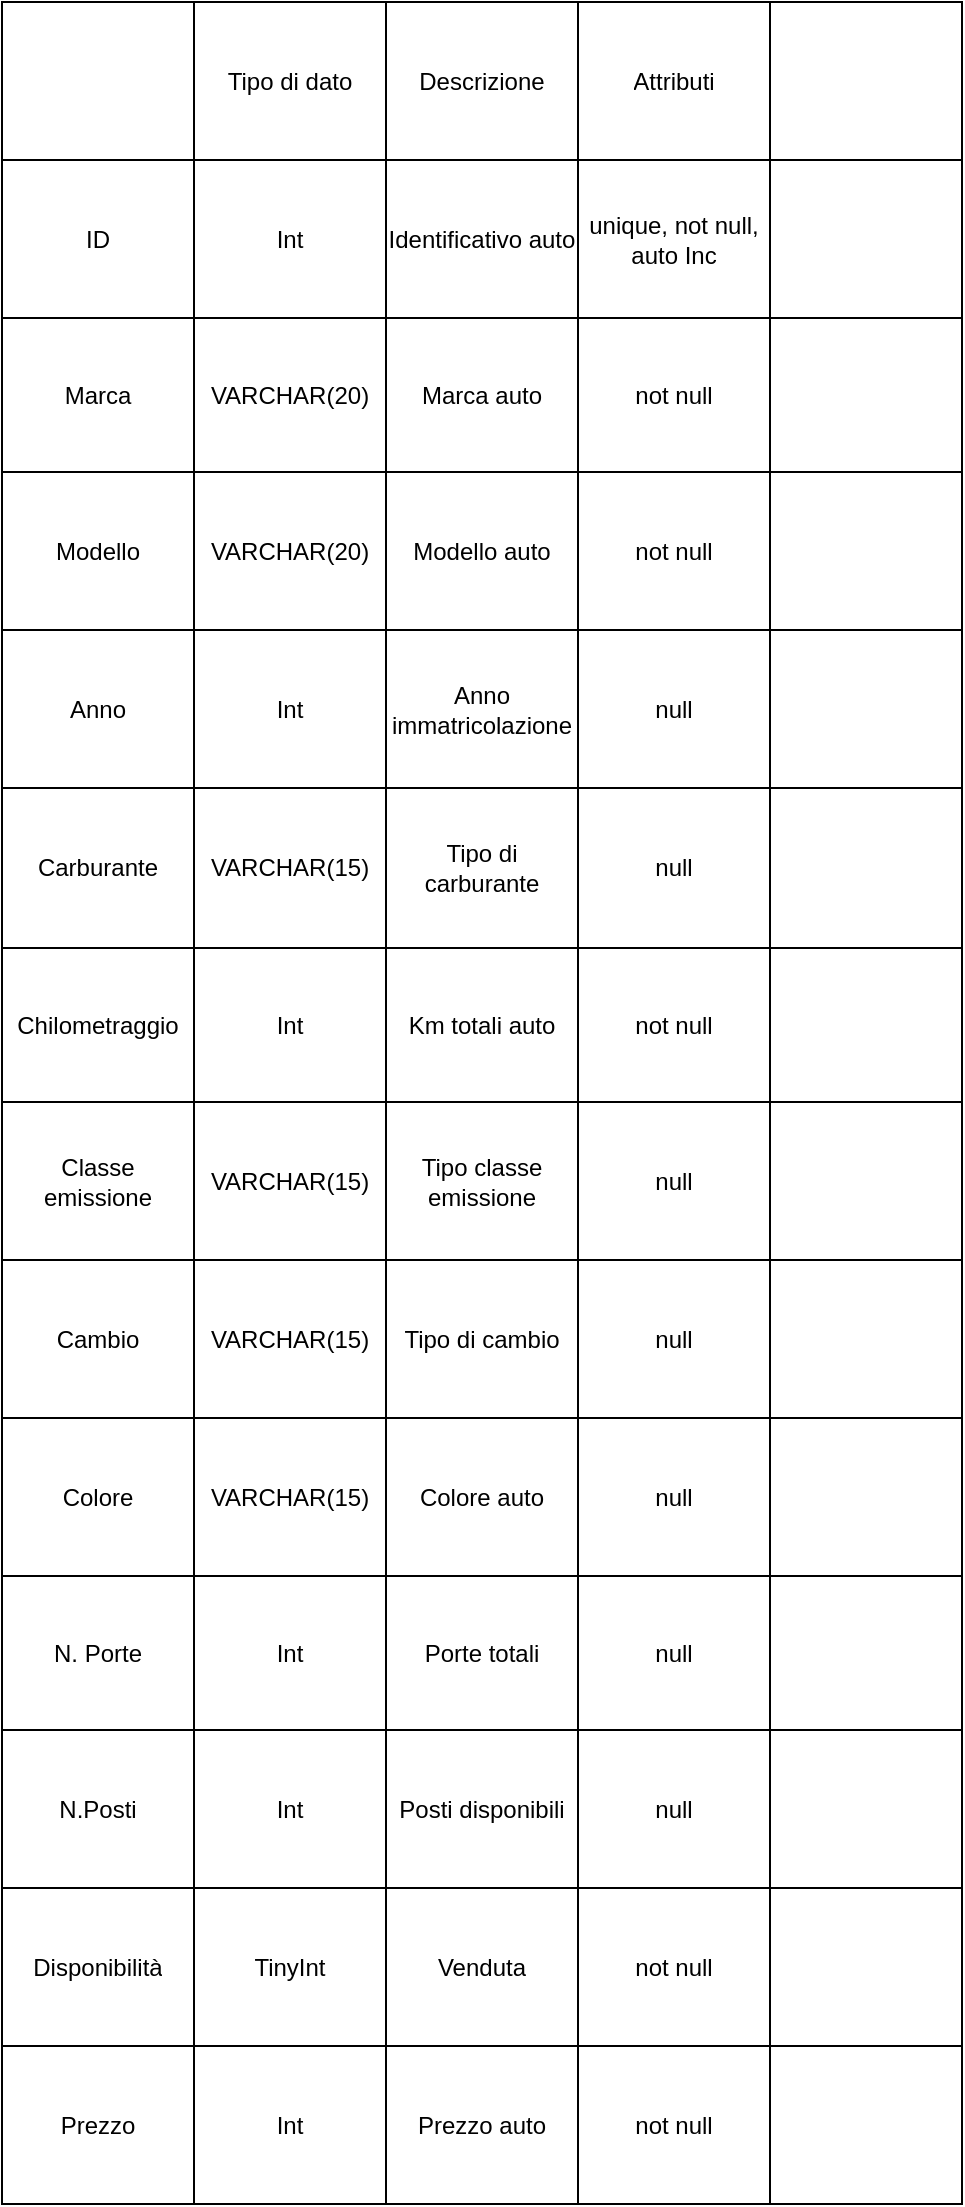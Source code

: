 <mxfile version="24.7.17">
  <diagram name="Pagina-1" id="u_aGWD8RbIQH7Nv9ka4e">
    <mxGraphModel dx="2184" dy="1025" grid="1" gridSize="10" guides="1" tooltips="1" connect="1" arrows="1" fold="1" page="1" pageScale="1" pageWidth="827" pageHeight="1169" math="0" shadow="0">
      <root>
        <mxCell id="0" />
        <mxCell id="1" parent="0" />
        <mxCell id="DbPSywCQdRsjDLF8Tkhh-1" value="" style="shape=table;startSize=0;container=1;collapsible=0;childLayout=tableLayout;" vertex="1" parent="1">
          <mxGeometry x="200" y="40" width="480" height="1101" as="geometry" />
        </mxCell>
        <mxCell id="DbPSywCQdRsjDLF8Tkhh-110" style="shape=tableRow;horizontal=0;startSize=0;swimlaneHead=0;swimlaneBody=0;strokeColor=inherit;top=0;left=0;bottom=0;right=0;collapsible=0;dropTarget=0;fillColor=none;points=[[0,0.5],[1,0.5]];portConstraint=eastwest;" vertex="1" parent="DbPSywCQdRsjDLF8Tkhh-1">
          <mxGeometry width="480" height="79" as="geometry" />
        </mxCell>
        <mxCell id="DbPSywCQdRsjDLF8Tkhh-111" style="shape=partialRectangle;html=1;whiteSpace=wrap;connectable=0;strokeColor=inherit;overflow=hidden;fillColor=none;top=0;left=0;bottom=0;right=0;pointerEvents=1;" vertex="1" parent="DbPSywCQdRsjDLF8Tkhh-110">
          <mxGeometry width="96" height="79" as="geometry">
            <mxRectangle width="96" height="79" as="alternateBounds" />
          </mxGeometry>
        </mxCell>
        <mxCell id="DbPSywCQdRsjDLF8Tkhh-112" value="Tipo di dato" style="shape=partialRectangle;html=1;whiteSpace=wrap;connectable=0;strokeColor=inherit;overflow=hidden;fillColor=none;top=0;left=0;bottom=0;right=0;pointerEvents=1;" vertex="1" parent="DbPSywCQdRsjDLF8Tkhh-110">
          <mxGeometry x="96" width="96" height="79" as="geometry">
            <mxRectangle width="96" height="79" as="alternateBounds" />
          </mxGeometry>
        </mxCell>
        <mxCell id="DbPSywCQdRsjDLF8Tkhh-113" value="Descrizione" style="shape=partialRectangle;html=1;whiteSpace=wrap;connectable=0;strokeColor=inherit;overflow=hidden;fillColor=none;top=0;left=0;bottom=0;right=0;pointerEvents=1;" vertex="1" parent="DbPSywCQdRsjDLF8Tkhh-110">
          <mxGeometry x="192" width="96" height="79" as="geometry">
            <mxRectangle width="96" height="79" as="alternateBounds" />
          </mxGeometry>
        </mxCell>
        <mxCell id="DbPSywCQdRsjDLF8Tkhh-114" value="Attributi" style="shape=partialRectangle;html=1;whiteSpace=wrap;connectable=0;strokeColor=inherit;overflow=hidden;fillColor=none;top=0;left=0;bottom=0;right=0;pointerEvents=1;" vertex="1" parent="DbPSywCQdRsjDLF8Tkhh-110">
          <mxGeometry x="288" width="96" height="79" as="geometry">
            <mxRectangle width="96" height="79" as="alternateBounds" />
          </mxGeometry>
        </mxCell>
        <mxCell id="DbPSywCQdRsjDLF8Tkhh-115" style="shape=partialRectangle;html=1;whiteSpace=wrap;connectable=0;strokeColor=inherit;overflow=hidden;fillColor=none;top=0;left=0;bottom=0;right=0;pointerEvents=1;" vertex="1" parent="DbPSywCQdRsjDLF8Tkhh-110">
          <mxGeometry x="384" width="96" height="79" as="geometry">
            <mxRectangle width="96" height="79" as="alternateBounds" />
          </mxGeometry>
        </mxCell>
        <mxCell id="DbPSywCQdRsjDLF8Tkhh-72" style="shape=tableRow;horizontal=0;startSize=0;swimlaneHead=0;swimlaneBody=0;strokeColor=inherit;top=0;left=0;bottom=0;right=0;collapsible=0;dropTarget=0;fillColor=none;points=[[0,0.5],[1,0.5]];portConstraint=eastwest;" vertex="1" parent="DbPSywCQdRsjDLF8Tkhh-1">
          <mxGeometry y="79" width="480" height="79" as="geometry" />
        </mxCell>
        <mxCell id="DbPSywCQdRsjDLF8Tkhh-73" value="ID" style="shape=partialRectangle;html=1;whiteSpace=wrap;connectable=0;strokeColor=inherit;overflow=hidden;fillColor=none;top=0;left=0;bottom=0;right=0;pointerEvents=1;" vertex="1" parent="DbPSywCQdRsjDLF8Tkhh-72">
          <mxGeometry width="96" height="79" as="geometry">
            <mxRectangle width="96" height="79" as="alternateBounds" />
          </mxGeometry>
        </mxCell>
        <mxCell id="DbPSywCQdRsjDLF8Tkhh-74" value="Int" style="shape=partialRectangle;html=1;whiteSpace=wrap;connectable=0;strokeColor=inherit;overflow=hidden;fillColor=none;top=0;left=0;bottom=0;right=0;pointerEvents=1;" vertex="1" parent="DbPSywCQdRsjDLF8Tkhh-72">
          <mxGeometry x="96" width="96" height="79" as="geometry">
            <mxRectangle width="96" height="79" as="alternateBounds" />
          </mxGeometry>
        </mxCell>
        <mxCell id="DbPSywCQdRsjDLF8Tkhh-75" value="Identificativo auto" style="shape=partialRectangle;html=1;whiteSpace=wrap;connectable=0;strokeColor=inherit;overflow=hidden;fillColor=none;top=0;left=0;bottom=0;right=0;pointerEvents=1;" vertex="1" parent="DbPSywCQdRsjDLF8Tkhh-72">
          <mxGeometry x="192" width="96" height="79" as="geometry">
            <mxRectangle width="96" height="79" as="alternateBounds" />
          </mxGeometry>
        </mxCell>
        <mxCell id="DbPSywCQdRsjDLF8Tkhh-76" value="unique, not null, auto Inc" style="shape=partialRectangle;html=1;whiteSpace=wrap;connectable=0;strokeColor=inherit;overflow=hidden;fillColor=none;top=0;left=0;bottom=0;right=0;pointerEvents=1;" vertex="1" parent="DbPSywCQdRsjDLF8Tkhh-72">
          <mxGeometry x="288" width="96" height="79" as="geometry">
            <mxRectangle width="96" height="79" as="alternateBounds" />
          </mxGeometry>
        </mxCell>
        <mxCell id="DbPSywCQdRsjDLF8Tkhh-77" style="shape=partialRectangle;html=1;whiteSpace=wrap;connectable=0;strokeColor=inherit;overflow=hidden;fillColor=none;top=0;left=0;bottom=0;right=0;pointerEvents=1;" vertex="1" parent="DbPSywCQdRsjDLF8Tkhh-72">
          <mxGeometry x="384" width="96" height="79" as="geometry">
            <mxRectangle width="96" height="79" as="alternateBounds" />
          </mxGeometry>
        </mxCell>
        <mxCell id="DbPSywCQdRsjDLF8Tkhh-2" value="" style="shape=tableRow;horizontal=0;startSize=0;swimlaneHead=0;swimlaneBody=0;strokeColor=inherit;top=0;left=0;bottom=0;right=0;collapsible=0;dropTarget=0;fillColor=none;points=[[0,0.5],[1,0.5]];portConstraint=eastwest;" vertex="1" parent="DbPSywCQdRsjDLF8Tkhh-1">
          <mxGeometry y="158" width="480" height="77" as="geometry" />
        </mxCell>
        <mxCell id="DbPSywCQdRsjDLF8Tkhh-3" value="Marca" style="shape=partialRectangle;html=1;whiteSpace=wrap;connectable=0;strokeColor=inherit;overflow=hidden;fillColor=none;top=0;left=0;bottom=0;right=0;pointerEvents=1;" vertex="1" parent="DbPSywCQdRsjDLF8Tkhh-2">
          <mxGeometry width="96" height="77" as="geometry">
            <mxRectangle width="96" height="77" as="alternateBounds" />
          </mxGeometry>
        </mxCell>
        <mxCell id="DbPSywCQdRsjDLF8Tkhh-4" value="VARCHAR(20)" style="shape=partialRectangle;html=1;whiteSpace=wrap;connectable=0;strokeColor=inherit;overflow=hidden;fillColor=none;top=0;left=0;bottom=0;right=0;pointerEvents=1;" vertex="1" parent="DbPSywCQdRsjDLF8Tkhh-2">
          <mxGeometry x="96" width="96" height="77" as="geometry">
            <mxRectangle width="96" height="77" as="alternateBounds" />
          </mxGeometry>
        </mxCell>
        <mxCell id="DbPSywCQdRsjDLF8Tkhh-5" value="Marca auto" style="shape=partialRectangle;html=1;whiteSpace=wrap;connectable=0;strokeColor=inherit;overflow=hidden;fillColor=none;top=0;left=0;bottom=0;right=0;pointerEvents=1;" vertex="1" parent="DbPSywCQdRsjDLF8Tkhh-2">
          <mxGeometry x="192" width="96" height="77" as="geometry">
            <mxRectangle width="96" height="77" as="alternateBounds" />
          </mxGeometry>
        </mxCell>
        <mxCell id="DbPSywCQdRsjDLF8Tkhh-6" value="not null" style="shape=partialRectangle;html=1;whiteSpace=wrap;connectable=0;strokeColor=inherit;overflow=hidden;fillColor=none;top=0;left=0;bottom=0;right=0;pointerEvents=1;" vertex="1" parent="DbPSywCQdRsjDLF8Tkhh-2">
          <mxGeometry x="288" width="96" height="77" as="geometry">
            <mxRectangle width="96" height="77" as="alternateBounds" />
          </mxGeometry>
        </mxCell>
        <mxCell id="DbPSywCQdRsjDLF8Tkhh-7" value="" style="shape=partialRectangle;html=1;whiteSpace=wrap;connectable=0;strokeColor=inherit;overflow=hidden;fillColor=none;top=0;left=0;bottom=0;right=0;pointerEvents=1;" vertex="1" parent="DbPSywCQdRsjDLF8Tkhh-2">
          <mxGeometry x="384" width="96" height="77" as="geometry">
            <mxRectangle width="96" height="77" as="alternateBounds" />
          </mxGeometry>
        </mxCell>
        <mxCell id="DbPSywCQdRsjDLF8Tkhh-8" value="" style="shape=tableRow;horizontal=0;startSize=0;swimlaneHead=0;swimlaneBody=0;strokeColor=inherit;top=0;left=0;bottom=0;right=0;collapsible=0;dropTarget=0;fillColor=none;points=[[0,0.5],[1,0.5]];portConstraint=eastwest;" vertex="1" parent="DbPSywCQdRsjDLF8Tkhh-1">
          <mxGeometry y="235" width="480" height="79" as="geometry" />
        </mxCell>
        <mxCell id="DbPSywCQdRsjDLF8Tkhh-9" value="Modello" style="shape=partialRectangle;html=1;whiteSpace=wrap;connectable=0;strokeColor=inherit;overflow=hidden;fillColor=none;top=0;left=0;bottom=0;right=0;pointerEvents=1;" vertex="1" parent="DbPSywCQdRsjDLF8Tkhh-8">
          <mxGeometry width="96" height="79" as="geometry">
            <mxRectangle width="96" height="79" as="alternateBounds" />
          </mxGeometry>
        </mxCell>
        <mxCell id="DbPSywCQdRsjDLF8Tkhh-10" value="VARCHAR(20)" style="shape=partialRectangle;html=1;whiteSpace=wrap;connectable=0;strokeColor=inherit;overflow=hidden;fillColor=none;top=0;left=0;bottom=0;right=0;pointerEvents=1;" vertex="1" parent="DbPSywCQdRsjDLF8Tkhh-8">
          <mxGeometry x="96" width="96" height="79" as="geometry">
            <mxRectangle width="96" height="79" as="alternateBounds" />
          </mxGeometry>
        </mxCell>
        <mxCell id="DbPSywCQdRsjDLF8Tkhh-11" value="Modello auto" style="shape=partialRectangle;html=1;whiteSpace=wrap;connectable=0;strokeColor=inherit;overflow=hidden;fillColor=none;top=0;left=0;bottom=0;right=0;pointerEvents=1;" vertex="1" parent="DbPSywCQdRsjDLF8Tkhh-8">
          <mxGeometry x="192" width="96" height="79" as="geometry">
            <mxRectangle width="96" height="79" as="alternateBounds" />
          </mxGeometry>
        </mxCell>
        <mxCell id="DbPSywCQdRsjDLF8Tkhh-12" value="not null" style="shape=partialRectangle;html=1;whiteSpace=wrap;connectable=0;strokeColor=inherit;overflow=hidden;fillColor=none;top=0;left=0;bottom=0;right=0;pointerEvents=1;" vertex="1" parent="DbPSywCQdRsjDLF8Tkhh-8">
          <mxGeometry x="288" width="96" height="79" as="geometry">
            <mxRectangle width="96" height="79" as="alternateBounds" />
          </mxGeometry>
        </mxCell>
        <mxCell id="DbPSywCQdRsjDLF8Tkhh-13" value="" style="shape=partialRectangle;html=1;whiteSpace=wrap;connectable=0;strokeColor=inherit;overflow=hidden;fillColor=none;top=0;left=0;bottom=0;right=0;pointerEvents=1;" vertex="1" parent="DbPSywCQdRsjDLF8Tkhh-8">
          <mxGeometry x="384" width="96" height="79" as="geometry">
            <mxRectangle width="96" height="79" as="alternateBounds" />
          </mxGeometry>
        </mxCell>
        <mxCell id="DbPSywCQdRsjDLF8Tkhh-14" value="" style="shape=tableRow;horizontal=0;startSize=0;swimlaneHead=0;swimlaneBody=0;strokeColor=inherit;top=0;left=0;bottom=0;right=0;collapsible=0;dropTarget=0;fillColor=none;points=[[0,0.5],[1,0.5]];portConstraint=eastwest;" vertex="1" parent="DbPSywCQdRsjDLF8Tkhh-1">
          <mxGeometry y="314" width="480" height="79" as="geometry" />
        </mxCell>
        <mxCell id="DbPSywCQdRsjDLF8Tkhh-15" value="Anno" style="shape=partialRectangle;html=1;whiteSpace=wrap;connectable=0;strokeColor=inherit;overflow=hidden;fillColor=none;top=0;left=0;bottom=0;right=0;pointerEvents=1;" vertex="1" parent="DbPSywCQdRsjDLF8Tkhh-14">
          <mxGeometry width="96" height="79" as="geometry">
            <mxRectangle width="96" height="79" as="alternateBounds" />
          </mxGeometry>
        </mxCell>
        <mxCell id="DbPSywCQdRsjDLF8Tkhh-16" value="Int" style="shape=partialRectangle;html=1;whiteSpace=wrap;connectable=0;strokeColor=inherit;overflow=hidden;fillColor=none;top=0;left=0;bottom=0;right=0;pointerEvents=1;" vertex="1" parent="DbPSywCQdRsjDLF8Tkhh-14">
          <mxGeometry x="96" width="96" height="79" as="geometry">
            <mxRectangle width="96" height="79" as="alternateBounds" />
          </mxGeometry>
        </mxCell>
        <mxCell id="DbPSywCQdRsjDLF8Tkhh-17" value="Anno immatricolazione" style="shape=partialRectangle;html=1;whiteSpace=wrap;connectable=0;strokeColor=inherit;overflow=hidden;fillColor=none;top=0;left=0;bottom=0;right=0;pointerEvents=1;" vertex="1" parent="DbPSywCQdRsjDLF8Tkhh-14">
          <mxGeometry x="192" width="96" height="79" as="geometry">
            <mxRectangle width="96" height="79" as="alternateBounds" />
          </mxGeometry>
        </mxCell>
        <mxCell id="DbPSywCQdRsjDLF8Tkhh-18" value="null" style="shape=partialRectangle;html=1;whiteSpace=wrap;connectable=0;strokeColor=inherit;overflow=hidden;fillColor=none;top=0;left=0;bottom=0;right=0;pointerEvents=1;" vertex="1" parent="DbPSywCQdRsjDLF8Tkhh-14">
          <mxGeometry x="288" width="96" height="79" as="geometry">
            <mxRectangle width="96" height="79" as="alternateBounds" />
          </mxGeometry>
        </mxCell>
        <mxCell id="DbPSywCQdRsjDLF8Tkhh-19" value="" style="shape=partialRectangle;html=1;whiteSpace=wrap;connectable=0;strokeColor=inherit;overflow=hidden;fillColor=none;top=0;left=0;bottom=0;right=0;pointerEvents=1;" vertex="1" parent="DbPSywCQdRsjDLF8Tkhh-14">
          <mxGeometry x="384" width="96" height="79" as="geometry">
            <mxRectangle width="96" height="79" as="alternateBounds" />
          </mxGeometry>
        </mxCell>
        <mxCell id="DbPSywCQdRsjDLF8Tkhh-20" value="" style="shape=tableRow;horizontal=0;startSize=0;swimlaneHead=0;swimlaneBody=0;strokeColor=inherit;top=0;left=0;bottom=0;right=0;collapsible=0;dropTarget=0;fillColor=none;points=[[0,0.5],[1,0.5]];portConstraint=eastwest;" vertex="1" parent="DbPSywCQdRsjDLF8Tkhh-1">
          <mxGeometry y="393" width="480" height="80" as="geometry" />
        </mxCell>
        <mxCell id="DbPSywCQdRsjDLF8Tkhh-21" value="Carburante" style="shape=partialRectangle;html=1;whiteSpace=wrap;connectable=0;strokeColor=inherit;overflow=hidden;fillColor=none;top=0;left=0;bottom=0;right=0;pointerEvents=1;" vertex="1" parent="DbPSywCQdRsjDLF8Tkhh-20">
          <mxGeometry width="96" height="80" as="geometry">
            <mxRectangle width="96" height="80" as="alternateBounds" />
          </mxGeometry>
        </mxCell>
        <mxCell id="DbPSywCQdRsjDLF8Tkhh-22" value="VARCHAR(15)" style="shape=partialRectangle;html=1;whiteSpace=wrap;connectable=0;strokeColor=inherit;overflow=hidden;fillColor=none;top=0;left=0;bottom=0;right=0;pointerEvents=1;" vertex="1" parent="DbPSywCQdRsjDLF8Tkhh-20">
          <mxGeometry x="96" width="96" height="80" as="geometry">
            <mxRectangle width="96" height="80" as="alternateBounds" />
          </mxGeometry>
        </mxCell>
        <mxCell id="DbPSywCQdRsjDLF8Tkhh-23" value="Tipo di carburante" style="shape=partialRectangle;html=1;whiteSpace=wrap;connectable=0;strokeColor=inherit;overflow=hidden;fillColor=none;top=0;left=0;bottom=0;right=0;pointerEvents=1;" vertex="1" parent="DbPSywCQdRsjDLF8Tkhh-20">
          <mxGeometry x="192" width="96" height="80" as="geometry">
            <mxRectangle width="96" height="80" as="alternateBounds" />
          </mxGeometry>
        </mxCell>
        <mxCell id="DbPSywCQdRsjDLF8Tkhh-24" value="null" style="shape=partialRectangle;html=1;whiteSpace=wrap;connectable=0;strokeColor=inherit;overflow=hidden;fillColor=none;top=0;left=0;bottom=0;right=0;pointerEvents=1;" vertex="1" parent="DbPSywCQdRsjDLF8Tkhh-20">
          <mxGeometry x="288" width="96" height="80" as="geometry">
            <mxRectangle width="96" height="80" as="alternateBounds" />
          </mxGeometry>
        </mxCell>
        <mxCell id="DbPSywCQdRsjDLF8Tkhh-25" value="" style="shape=partialRectangle;html=1;whiteSpace=wrap;connectable=0;strokeColor=inherit;overflow=hidden;fillColor=none;top=0;left=0;bottom=0;right=0;pointerEvents=1;" vertex="1" parent="DbPSywCQdRsjDLF8Tkhh-20">
          <mxGeometry x="384" width="96" height="80" as="geometry">
            <mxRectangle width="96" height="80" as="alternateBounds" />
          </mxGeometry>
        </mxCell>
        <mxCell id="DbPSywCQdRsjDLF8Tkhh-26" value="" style="shape=tableRow;horizontal=0;startSize=0;swimlaneHead=0;swimlaneBody=0;strokeColor=inherit;top=0;left=0;bottom=0;right=0;collapsible=0;dropTarget=0;fillColor=none;points=[[0,0.5],[1,0.5]];portConstraint=eastwest;" vertex="1" parent="DbPSywCQdRsjDLF8Tkhh-1">
          <mxGeometry y="473" width="480" height="77" as="geometry" />
        </mxCell>
        <mxCell id="DbPSywCQdRsjDLF8Tkhh-27" value="Chilometraggio" style="shape=partialRectangle;html=1;whiteSpace=wrap;connectable=0;strokeColor=inherit;overflow=hidden;fillColor=none;top=0;left=0;bottom=0;right=0;pointerEvents=1;" vertex="1" parent="DbPSywCQdRsjDLF8Tkhh-26">
          <mxGeometry width="96" height="77" as="geometry">
            <mxRectangle width="96" height="77" as="alternateBounds" />
          </mxGeometry>
        </mxCell>
        <mxCell id="DbPSywCQdRsjDLF8Tkhh-28" value="Int" style="shape=partialRectangle;html=1;whiteSpace=wrap;connectable=0;strokeColor=inherit;overflow=hidden;fillColor=none;top=0;left=0;bottom=0;right=0;pointerEvents=1;" vertex="1" parent="DbPSywCQdRsjDLF8Tkhh-26">
          <mxGeometry x="96" width="96" height="77" as="geometry">
            <mxRectangle width="96" height="77" as="alternateBounds" />
          </mxGeometry>
        </mxCell>
        <mxCell id="DbPSywCQdRsjDLF8Tkhh-29" value="Km totali auto" style="shape=partialRectangle;html=1;whiteSpace=wrap;connectable=0;strokeColor=inherit;overflow=hidden;fillColor=none;top=0;left=0;bottom=0;right=0;pointerEvents=1;" vertex="1" parent="DbPSywCQdRsjDLF8Tkhh-26">
          <mxGeometry x="192" width="96" height="77" as="geometry">
            <mxRectangle width="96" height="77" as="alternateBounds" />
          </mxGeometry>
        </mxCell>
        <mxCell id="DbPSywCQdRsjDLF8Tkhh-30" value="not null" style="shape=partialRectangle;html=1;whiteSpace=wrap;connectable=0;strokeColor=inherit;overflow=hidden;fillColor=none;top=0;left=0;bottom=0;right=0;pointerEvents=1;" vertex="1" parent="DbPSywCQdRsjDLF8Tkhh-26">
          <mxGeometry x="288" width="96" height="77" as="geometry">
            <mxRectangle width="96" height="77" as="alternateBounds" />
          </mxGeometry>
        </mxCell>
        <mxCell id="DbPSywCQdRsjDLF8Tkhh-31" value="" style="shape=partialRectangle;html=1;whiteSpace=wrap;connectable=0;strokeColor=inherit;overflow=hidden;fillColor=none;top=0;left=0;bottom=0;right=0;pointerEvents=1;" vertex="1" parent="DbPSywCQdRsjDLF8Tkhh-26">
          <mxGeometry x="384" width="96" height="77" as="geometry">
            <mxRectangle width="96" height="77" as="alternateBounds" />
          </mxGeometry>
        </mxCell>
        <mxCell id="DbPSywCQdRsjDLF8Tkhh-122" style="shape=tableRow;horizontal=0;startSize=0;swimlaneHead=0;swimlaneBody=0;strokeColor=inherit;top=0;left=0;bottom=0;right=0;collapsible=0;dropTarget=0;fillColor=none;points=[[0,0.5],[1,0.5]];portConstraint=eastwest;" vertex="1" parent="DbPSywCQdRsjDLF8Tkhh-1">
          <mxGeometry y="550" width="480" height="79" as="geometry" />
        </mxCell>
        <mxCell id="DbPSywCQdRsjDLF8Tkhh-123" value="Classe emissione" style="shape=partialRectangle;html=1;whiteSpace=wrap;connectable=0;strokeColor=inherit;overflow=hidden;fillColor=none;top=0;left=0;bottom=0;right=0;pointerEvents=1;" vertex="1" parent="DbPSywCQdRsjDLF8Tkhh-122">
          <mxGeometry width="96" height="79" as="geometry">
            <mxRectangle width="96" height="79" as="alternateBounds" />
          </mxGeometry>
        </mxCell>
        <mxCell id="DbPSywCQdRsjDLF8Tkhh-124" value="VARCHAR(15)" style="shape=partialRectangle;html=1;whiteSpace=wrap;connectable=0;strokeColor=inherit;overflow=hidden;fillColor=none;top=0;left=0;bottom=0;right=0;pointerEvents=1;" vertex="1" parent="DbPSywCQdRsjDLF8Tkhh-122">
          <mxGeometry x="96" width="96" height="79" as="geometry">
            <mxRectangle width="96" height="79" as="alternateBounds" />
          </mxGeometry>
        </mxCell>
        <mxCell id="DbPSywCQdRsjDLF8Tkhh-125" value="Tipo classe emissione" style="shape=partialRectangle;html=1;whiteSpace=wrap;connectable=0;strokeColor=inherit;overflow=hidden;fillColor=none;top=0;left=0;bottom=0;right=0;pointerEvents=1;" vertex="1" parent="DbPSywCQdRsjDLF8Tkhh-122">
          <mxGeometry x="192" width="96" height="79" as="geometry">
            <mxRectangle width="96" height="79" as="alternateBounds" />
          </mxGeometry>
        </mxCell>
        <mxCell id="DbPSywCQdRsjDLF8Tkhh-126" value="null" style="shape=partialRectangle;html=1;whiteSpace=wrap;connectable=0;strokeColor=inherit;overflow=hidden;fillColor=none;top=0;left=0;bottom=0;right=0;pointerEvents=1;" vertex="1" parent="DbPSywCQdRsjDLF8Tkhh-122">
          <mxGeometry x="288" width="96" height="79" as="geometry">
            <mxRectangle width="96" height="79" as="alternateBounds" />
          </mxGeometry>
        </mxCell>
        <mxCell id="DbPSywCQdRsjDLF8Tkhh-127" style="shape=partialRectangle;html=1;whiteSpace=wrap;connectable=0;strokeColor=inherit;overflow=hidden;fillColor=none;top=0;left=0;bottom=0;right=0;pointerEvents=1;" vertex="1" parent="DbPSywCQdRsjDLF8Tkhh-122">
          <mxGeometry x="384" width="96" height="79" as="geometry">
            <mxRectangle width="96" height="79" as="alternateBounds" />
          </mxGeometry>
        </mxCell>
        <mxCell id="DbPSywCQdRsjDLF8Tkhh-32" value="" style="shape=tableRow;horizontal=0;startSize=0;swimlaneHead=0;swimlaneBody=0;strokeColor=inherit;top=0;left=0;bottom=0;right=0;collapsible=0;dropTarget=0;fillColor=none;points=[[0,0.5],[1,0.5]];portConstraint=eastwest;" vertex="1" parent="DbPSywCQdRsjDLF8Tkhh-1">
          <mxGeometry y="629" width="480" height="79" as="geometry" />
        </mxCell>
        <mxCell id="DbPSywCQdRsjDLF8Tkhh-33" value="Cambio" style="shape=partialRectangle;html=1;whiteSpace=wrap;connectable=0;strokeColor=inherit;overflow=hidden;fillColor=none;top=0;left=0;bottom=0;right=0;pointerEvents=1;" vertex="1" parent="DbPSywCQdRsjDLF8Tkhh-32">
          <mxGeometry width="96" height="79" as="geometry">
            <mxRectangle width="96" height="79" as="alternateBounds" />
          </mxGeometry>
        </mxCell>
        <mxCell id="DbPSywCQdRsjDLF8Tkhh-34" value="VARCHAR(15)" style="shape=partialRectangle;html=1;whiteSpace=wrap;connectable=0;strokeColor=inherit;overflow=hidden;fillColor=none;top=0;left=0;bottom=0;right=0;pointerEvents=1;" vertex="1" parent="DbPSywCQdRsjDLF8Tkhh-32">
          <mxGeometry x="96" width="96" height="79" as="geometry">
            <mxRectangle width="96" height="79" as="alternateBounds" />
          </mxGeometry>
        </mxCell>
        <mxCell id="DbPSywCQdRsjDLF8Tkhh-35" value="Tipo di cambio" style="shape=partialRectangle;html=1;whiteSpace=wrap;connectable=0;strokeColor=inherit;overflow=hidden;fillColor=none;top=0;left=0;bottom=0;right=0;pointerEvents=1;" vertex="1" parent="DbPSywCQdRsjDLF8Tkhh-32">
          <mxGeometry x="192" width="96" height="79" as="geometry">
            <mxRectangle width="96" height="79" as="alternateBounds" />
          </mxGeometry>
        </mxCell>
        <mxCell id="DbPSywCQdRsjDLF8Tkhh-36" value="null" style="shape=partialRectangle;html=1;whiteSpace=wrap;connectable=0;strokeColor=inherit;overflow=hidden;fillColor=none;top=0;left=0;bottom=0;right=0;pointerEvents=1;" vertex="1" parent="DbPSywCQdRsjDLF8Tkhh-32">
          <mxGeometry x="288" width="96" height="79" as="geometry">
            <mxRectangle width="96" height="79" as="alternateBounds" />
          </mxGeometry>
        </mxCell>
        <mxCell id="DbPSywCQdRsjDLF8Tkhh-37" value="" style="shape=partialRectangle;html=1;whiteSpace=wrap;connectable=0;strokeColor=inherit;overflow=hidden;fillColor=none;top=0;left=0;bottom=0;right=0;pointerEvents=1;" vertex="1" parent="DbPSywCQdRsjDLF8Tkhh-32">
          <mxGeometry x="384" width="96" height="79" as="geometry">
            <mxRectangle width="96" height="79" as="alternateBounds" />
          </mxGeometry>
        </mxCell>
        <mxCell id="DbPSywCQdRsjDLF8Tkhh-38" value="" style="shape=tableRow;horizontal=0;startSize=0;swimlaneHead=0;swimlaneBody=0;strokeColor=inherit;top=0;left=0;bottom=0;right=0;collapsible=0;dropTarget=0;fillColor=none;points=[[0,0.5],[1,0.5]];portConstraint=eastwest;" vertex="1" parent="DbPSywCQdRsjDLF8Tkhh-1">
          <mxGeometry y="708" width="480" height="79" as="geometry" />
        </mxCell>
        <mxCell id="DbPSywCQdRsjDLF8Tkhh-39" value="Colore" style="shape=partialRectangle;html=1;whiteSpace=wrap;connectable=0;strokeColor=inherit;overflow=hidden;fillColor=none;top=0;left=0;bottom=0;right=0;pointerEvents=1;" vertex="1" parent="DbPSywCQdRsjDLF8Tkhh-38">
          <mxGeometry width="96" height="79" as="geometry">
            <mxRectangle width="96" height="79" as="alternateBounds" />
          </mxGeometry>
        </mxCell>
        <mxCell id="DbPSywCQdRsjDLF8Tkhh-40" value="VARCHAR(15)" style="shape=partialRectangle;html=1;whiteSpace=wrap;connectable=0;strokeColor=inherit;overflow=hidden;fillColor=none;top=0;left=0;bottom=0;right=0;pointerEvents=1;" vertex="1" parent="DbPSywCQdRsjDLF8Tkhh-38">
          <mxGeometry x="96" width="96" height="79" as="geometry">
            <mxRectangle width="96" height="79" as="alternateBounds" />
          </mxGeometry>
        </mxCell>
        <mxCell id="DbPSywCQdRsjDLF8Tkhh-41" value="Colore auto" style="shape=partialRectangle;html=1;whiteSpace=wrap;connectable=0;strokeColor=inherit;overflow=hidden;fillColor=none;top=0;left=0;bottom=0;right=0;pointerEvents=1;" vertex="1" parent="DbPSywCQdRsjDLF8Tkhh-38">
          <mxGeometry x="192" width="96" height="79" as="geometry">
            <mxRectangle width="96" height="79" as="alternateBounds" />
          </mxGeometry>
        </mxCell>
        <mxCell id="DbPSywCQdRsjDLF8Tkhh-42" value="null" style="shape=partialRectangle;html=1;whiteSpace=wrap;connectable=0;strokeColor=inherit;overflow=hidden;fillColor=none;top=0;left=0;bottom=0;right=0;pointerEvents=1;" vertex="1" parent="DbPSywCQdRsjDLF8Tkhh-38">
          <mxGeometry x="288" width="96" height="79" as="geometry">
            <mxRectangle width="96" height="79" as="alternateBounds" />
          </mxGeometry>
        </mxCell>
        <mxCell id="DbPSywCQdRsjDLF8Tkhh-43" value="" style="shape=partialRectangle;html=1;whiteSpace=wrap;connectable=0;strokeColor=inherit;overflow=hidden;fillColor=none;top=0;left=0;bottom=0;right=0;pointerEvents=1;" vertex="1" parent="DbPSywCQdRsjDLF8Tkhh-38">
          <mxGeometry x="384" width="96" height="79" as="geometry">
            <mxRectangle width="96" height="79" as="alternateBounds" />
          </mxGeometry>
        </mxCell>
        <mxCell id="DbPSywCQdRsjDLF8Tkhh-78" style="shape=tableRow;horizontal=0;startSize=0;swimlaneHead=0;swimlaneBody=0;strokeColor=inherit;top=0;left=0;bottom=0;right=0;collapsible=0;dropTarget=0;fillColor=none;points=[[0,0.5],[1,0.5]];portConstraint=eastwest;" vertex="1" parent="DbPSywCQdRsjDLF8Tkhh-1">
          <mxGeometry y="787" width="480" height="77" as="geometry" />
        </mxCell>
        <mxCell id="DbPSywCQdRsjDLF8Tkhh-79" value="N. Porte" style="shape=partialRectangle;html=1;whiteSpace=wrap;connectable=0;strokeColor=inherit;overflow=hidden;fillColor=none;top=0;left=0;bottom=0;right=0;pointerEvents=1;" vertex="1" parent="DbPSywCQdRsjDLF8Tkhh-78">
          <mxGeometry width="96" height="77" as="geometry">
            <mxRectangle width="96" height="77" as="alternateBounds" />
          </mxGeometry>
        </mxCell>
        <mxCell id="DbPSywCQdRsjDLF8Tkhh-80" value="Int" style="shape=partialRectangle;html=1;whiteSpace=wrap;connectable=0;strokeColor=inherit;overflow=hidden;fillColor=none;top=0;left=0;bottom=0;right=0;pointerEvents=1;" vertex="1" parent="DbPSywCQdRsjDLF8Tkhh-78">
          <mxGeometry x="96" width="96" height="77" as="geometry">
            <mxRectangle width="96" height="77" as="alternateBounds" />
          </mxGeometry>
        </mxCell>
        <mxCell id="DbPSywCQdRsjDLF8Tkhh-81" value="Porte totali" style="shape=partialRectangle;html=1;whiteSpace=wrap;connectable=0;strokeColor=inherit;overflow=hidden;fillColor=none;top=0;left=0;bottom=0;right=0;pointerEvents=1;" vertex="1" parent="DbPSywCQdRsjDLF8Tkhh-78">
          <mxGeometry x="192" width="96" height="77" as="geometry">
            <mxRectangle width="96" height="77" as="alternateBounds" />
          </mxGeometry>
        </mxCell>
        <mxCell id="DbPSywCQdRsjDLF8Tkhh-82" value="null" style="shape=partialRectangle;html=1;whiteSpace=wrap;connectable=0;strokeColor=inherit;overflow=hidden;fillColor=none;top=0;left=0;bottom=0;right=0;pointerEvents=1;" vertex="1" parent="DbPSywCQdRsjDLF8Tkhh-78">
          <mxGeometry x="288" width="96" height="77" as="geometry">
            <mxRectangle width="96" height="77" as="alternateBounds" />
          </mxGeometry>
        </mxCell>
        <mxCell id="DbPSywCQdRsjDLF8Tkhh-83" style="shape=partialRectangle;html=1;whiteSpace=wrap;connectable=0;strokeColor=inherit;overflow=hidden;fillColor=none;top=0;left=0;bottom=0;right=0;pointerEvents=1;" vertex="1" parent="DbPSywCQdRsjDLF8Tkhh-78">
          <mxGeometry x="384" width="96" height="77" as="geometry">
            <mxRectangle width="96" height="77" as="alternateBounds" />
          </mxGeometry>
        </mxCell>
        <mxCell id="DbPSywCQdRsjDLF8Tkhh-84" style="shape=tableRow;horizontal=0;startSize=0;swimlaneHead=0;swimlaneBody=0;strokeColor=inherit;top=0;left=0;bottom=0;right=0;collapsible=0;dropTarget=0;fillColor=none;points=[[0,0.5],[1,0.5]];portConstraint=eastwest;" vertex="1" parent="DbPSywCQdRsjDLF8Tkhh-1">
          <mxGeometry y="864" width="480" height="79" as="geometry" />
        </mxCell>
        <mxCell id="DbPSywCQdRsjDLF8Tkhh-85" value="N.Posti" style="shape=partialRectangle;html=1;whiteSpace=wrap;connectable=0;strokeColor=inherit;overflow=hidden;fillColor=none;top=0;left=0;bottom=0;right=0;pointerEvents=1;" vertex="1" parent="DbPSywCQdRsjDLF8Tkhh-84">
          <mxGeometry width="96" height="79" as="geometry">
            <mxRectangle width="96" height="79" as="alternateBounds" />
          </mxGeometry>
        </mxCell>
        <mxCell id="DbPSywCQdRsjDLF8Tkhh-86" value="Int" style="shape=partialRectangle;html=1;whiteSpace=wrap;connectable=0;strokeColor=inherit;overflow=hidden;fillColor=none;top=0;left=0;bottom=0;right=0;pointerEvents=1;" vertex="1" parent="DbPSywCQdRsjDLF8Tkhh-84">
          <mxGeometry x="96" width="96" height="79" as="geometry">
            <mxRectangle width="96" height="79" as="alternateBounds" />
          </mxGeometry>
        </mxCell>
        <mxCell id="DbPSywCQdRsjDLF8Tkhh-87" value="Posti disponibili" style="shape=partialRectangle;html=1;whiteSpace=wrap;connectable=0;strokeColor=inherit;overflow=hidden;fillColor=none;top=0;left=0;bottom=0;right=0;pointerEvents=1;" vertex="1" parent="DbPSywCQdRsjDLF8Tkhh-84">
          <mxGeometry x="192" width="96" height="79" as="geometry">
            <mxRectangle width="96" height="79" as="alternateBounds" />
          </mxGeometry>
        </mxCell>
        <mxCell id="DbPSywCQdRsjDLF8Tkhh-88" value="&lt;p style=&quot;line-height: 120%;&quot;&gt;null&lt;/p&gt;" style="shape=partialRectangle;html=1;whiteSpace=wrap;connectable=0;strokeColor=inherit;overflow=hidden;fillColor=none;top=0;left=0;bottom=0;right=0;pointerEvents=1;" vertex="1" parent="DbPSywCQdRsjDLF8Tkhh-84">
          <mxGeometry x="288" width="96" height="79" as="geometry">
            <mxRectangle width="96" height="79" as="alternateBounds" />
          </mxGeometry>
        </mxCell>
        <mxCell id="DbPSywCQdRsjDLF8Tkhh-89" style="shape=partialRectangle;html=1;whiteSpace=wrap;connectable=0;strokeColor=inherit;overflow=hidden;fillColor=none;top=0;left=0;bottom=0;right=0;pointerEvents=1;" vertex="1" parent="DbPSywCQdRsjDLF8Tkhh-84">
          <mxGeometry x="384" width="96" height="79" as="geometry">
            <mxRectangle width="96" height="79" as="alternateBounds" />
          </mxGeometry>
        </mxCell>
        <mxCell id="DbPSywCQdRsjDLF8Tkhh-116" style="shape=tableRow;horizontal=0;startSize=0;swimlaneHead=0;swimlaneBody=0;strokeColor=inherit;top=0;left=0;bottom=0;right=0;collapsible=0;dropTarget=0;fillColor=none;points=[[0,0.5],[1,0.5]];portConstraint=eastwest;" vertex="1" parent="DbPSywCQdRsjDLF8Tkhh-1">
          <mxGeometry y="943" width="480" height="79" as="geometry" />
        </mxCell>
        <mxCell id="DbPSywCQdRsjDLF8Tkhh-117" value="Disponibilità" style="shape=partialRectangle;html=1;whiteSpace=wrap;connectable=0;strokeColor=inherit;overflow=hidden;fillColor=none;top=0;left=0;bottom=0;right=0;pointerEvents=1;" vertex="1" parent="DbPSywCQdRsjDLF8Tkhh-116">
          <mxGeometry width="96" height="79" as="geometry">
            <mxRectangle width="96" height="79" as="alternateBounds" />
          </mxGeometry>
        </mxCell>
        <mxCell id="DbPSywCQdRsjDLF8Tkhh-118" value="TinyInt" style="shape=partialRectangle;html=1;whiteSpace=wrap;connectable=0;strokeColor=inherit;overflow=hidden;fillColor=none;top=0;left=0;bottom=0;right=0;pointerEvents=1;" vertex="1" parent="DbPSywCQdRsjDLF8Tkhh-116">
          <mxGeometry x="96" width="96" height="79" as="geometry">
            <mxRectangle width="96" height="79" as="alternateBounds" />
          </mxGeometry>
        </mxCell>
        <mxCell id="DbPSywCQdRsjDLF8Tkhh-119" value="Venduta" style="shape=partialRectangle;html=1;whiteSpace=wrap;connectable=0;strokeColor=inherit;overflow=hidden;fillColor=none;top=0;left=0;bottom=0;right=0;pointerEvents=1;" vertex="1" parent="DbPSywCQdRsjDLF8Tkhh-116">
          <mxGeometry x="192" width="96" height="79" as="geometry">
            <mxRectangle width="96" height="79" as="alternateBounds" />
          </mxGeometry>
        </mxCell>
        <mxCell id="DbPSywCQdRsjDLF8Tkhh-120" value="not null" style="shape=partialRectangle;html=1;whiteSpace=wrap;connectable=0;strokeColor=inherit;overflow=hidden;fillColor=none;top=0;left=0;bottom=0;right=0;pointerEvents=1;" vertex="1" parent="DbPSywCQdRsjDLF8Tkhh-116">
          <mxGeometry x="288" width="96" height="79" as="geometry">
            <mxRectangle width="96" height="79" as="alternateBounds" />
          </mxGeometry>
        </mxCell>
        <mxCell id="DbPSywCQdRsjDLF8Tkhh-121" style="shape=partialRectangle;html=1;whiteSpace=wrap;connectable=0;strokeColor=inherit;overflow=hidden;fillColor=none;top=0;left=0;bottom=0;right=0;pointerEvents=1;" vertex="1" parent="DbPSywCQdRsjDLF8Tkhh-116">
          <mxGeometry x="384" width="96" height="79" as="geometry">
            <mxRectangle width="96" height="79" as="alternateBounds" />
          </mxGeometry>
        </mxCell>
        <mxCell id="DbPSywCQdRsjDLF8Tkhh-128" style="shape=tableRow;horizontal=0;startSize=0;swimlaneHead=0;swimlaneBody=0;strokeColor=inherit;top=0;left=0;bottom=0;right=0;collapsible=0;dropTarget=0;fillColor=none;points=[[0,0.5],[1,0.5]];portConstraint=eastwest;" vertex="1" parent="DbPSywCQdRsjDLF8Tkhh-1">
          <mxGeometry y="1022" width="480" height="79" as="geometry" />
        </mxCell>
        <mxCell id="DbPSywCQdRsjDLF8Tkhh-129" value="Prezzo" style="shape=partialRectangle;html=1;whiteSpace=wrap;connectable=0;strokeColor=inherit;overflow=hidden;fillColor=none;top=0;left=0;bottom=0;right=0;pointerEvents=1;" vertex="1" parent="DbPSywCQdRsjDLF8Tkhh-128">
          <mxGeometry width="96" height="79" as="geometry">
            <mxRectangle width="96" height="79" as="alternateBounds" />
          </mxGeometry>
        </mxCell>
        <mxCell id="DbPSywCQdRsjDLF8Tkhh-130" value="Int" style="shape=partialRectangle;html=1;whiteSpace=wrap;connectable=0;strokeColor=inherit;overflow=hidden;fillColor=none;top=0;left=0;bottom=0;right=0;pointerEvents=1;" vertex="1" parent="DbPSywCQdRsjDLF8Tkhh-128">
          <mxGeometry x="96" width="96" height="79" as="geometry">
            <mxRectangle width="96" height="79" as="alternateBounds" />
          </mxGeometry>
        </mxCell>
        <mxCell id="DbPSywCQdRsjDLF8Tkhh-131" value="Prezzo auto" style="shape=partialRectangle;html=1;whiteSpace=wrap;connectable=0;strokeColor=inherit;overflow=hidden;fillColor=none;top=0;left=0;bottom=0;right=0;pointerEvents=1;" vertex="1" parent="DbPSywCQdRsjDLF8Tkhh-128">
          <mxGeometry x="192" width="96" height="79" as="geometry">
            <mxRectangle width="96" height="79" as="alternateBounds" />
          </mxGeometry>
        </mxCell>
        <mxCell id="DbPSywCQdRsjDLF8Tkhh-132" value="not null" style="shape=partialRectangle;html=1;whiteSpace=wrap;connectable=0;strokeColor=inherit;overflow=hidden;fillColor=none;top=0;left=0;bottom=0;right=0;pointerEvents=1;" vertex="1" parent="DbPSywCQdRsjDLF8Tkhh-128">
          <mxGeometry x="288" width="96" height="79" as="geometry">
            <mxRectangle width="96" height="79" as="alternateBounds" />
          </mxGeometry>
        </mxCell>
        <mxCell id="DbPSywCQdRsjDLF8Tkhh-133" style="shape=partialRectangle;html=1;whiteSpace=wrap;connectable=0;strokeColor=inherit;overflow=hidden;fillColor=none;top=0;left=0;bottom=0;right=0;pointerEvents=1;" vertex="1" parent="DbPSywCQdRsjDLF8Tkhh-128">
          <mxGeometry x="384" width="96" height="79" as="geometry">
            <mxRectangle width="96" height="79" as="alternateBounds" />
          </mxGeometry>
        </mxCell>
      </root>
    </mxGraphModel>
  </diagram>
</mxfile>

